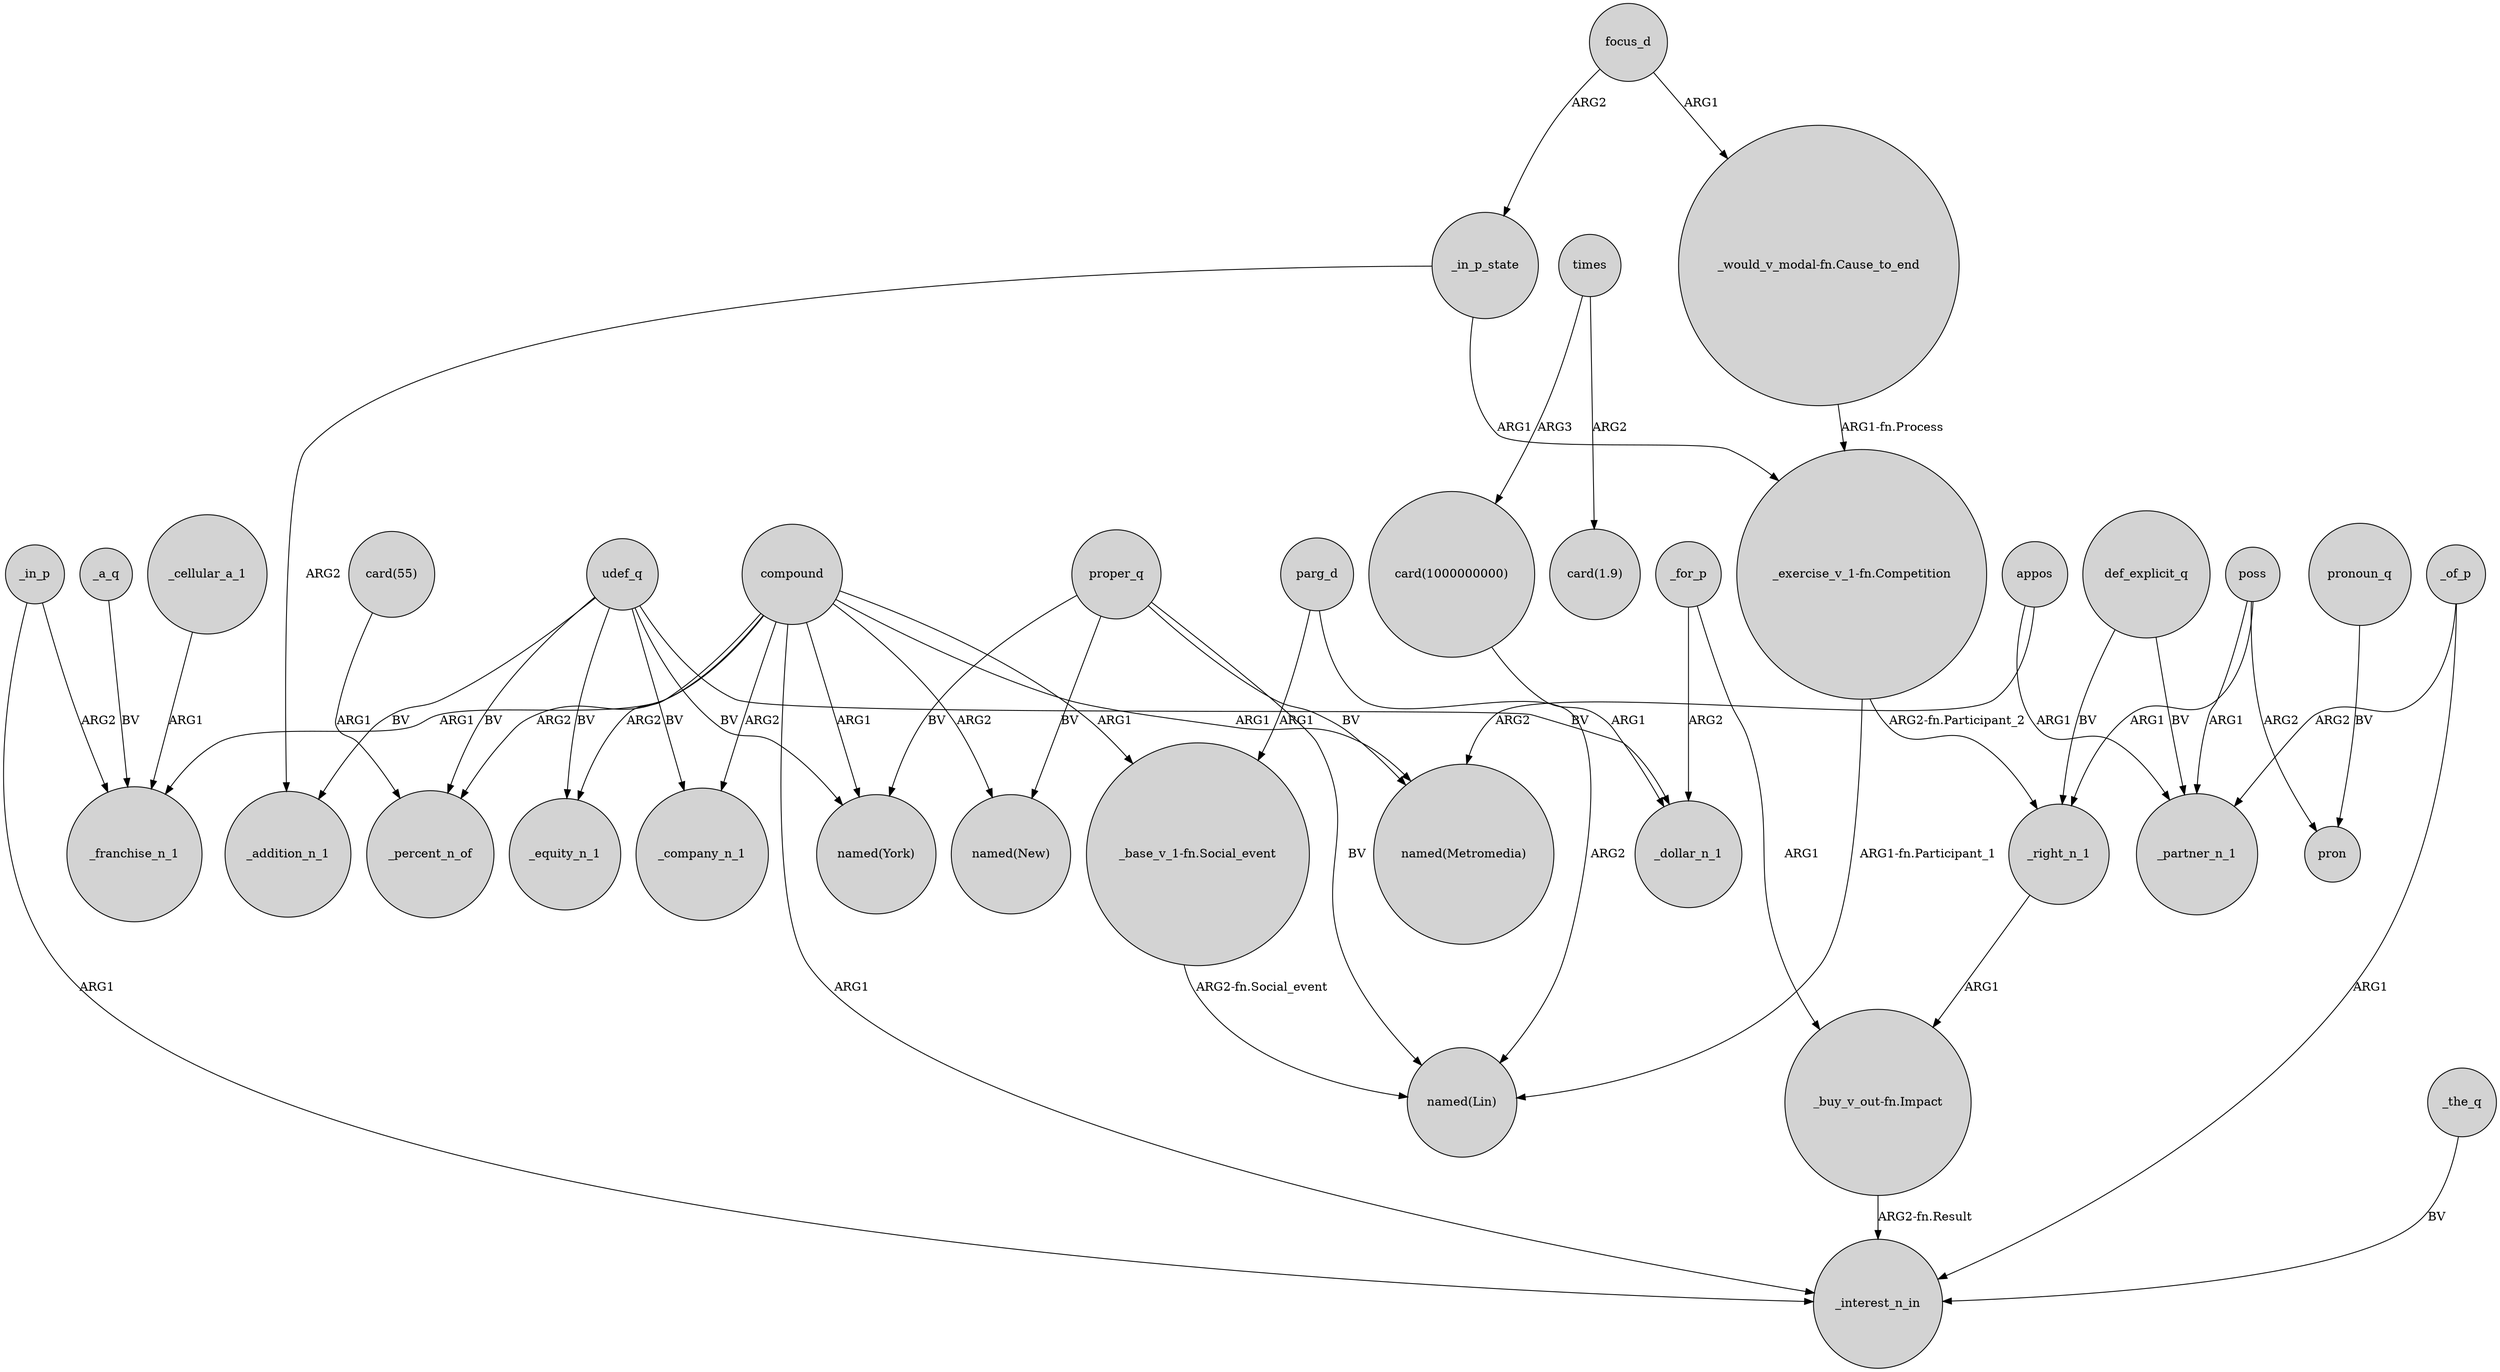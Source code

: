 digraph {
	node [shape=circle style=filled]
	"card(1000000000)" -> _dollar_n_1 [label=ARG1]
	"_exercise_v_1-fn.Competition" -> "named(Lin)" [label="ARG1-fn.Participant_1"]
	_right_n_1 -> "_buy_v_out-fn.Impact" [label=ARG1]
	focus_d -> _in_p_state [label=ARG2]
	_cellular_a_1 -> _franchise_n_1 [label=ARG1]
	"_would_v_modal-fn.Cause_to_end" -> "_exercise_v_1-fn.Competition" [label="ARG1-fn.Process"]
	"_exercise_v_1-fn.Competition" -> _right_n_1 [label="ARG2-fn.Participant_2"]
	def_explicit_q -> _right_n_1 [label=BV]
	_for_p -> "_buy_v_out-fn.Impact" [label=ARG1]
	compound -> _company_n_1 [label=ARG2]
	compound -> "named(New)" [label=ARG2]
	udef_q -> _company_n_1 [label=BV]
	proper_q -> "named(New)" [label=BV]
	proper_q -> "named(Lin)" [label=BV]
	udef_q -> _equity_n_1 [label=BV]
	compound -> _interest_n_in [label=ARG1]
	"card(55)" -> _percent_n_of [label=ARG1]
	udef_q -> _addition_n_1 [label=BV]
	compound -> _equity_n_1 [label=ARG2]
	times -> "card(1000000000)" [label=ARG3]
	proper_q -> "named(Metromedia)" [label=BV]
	_of_p -> _partner_n_1 [label=ARG2]
	_in_p -> _interest_n_in [label=ARG1]
	proper_q -> "named(York)" [label=BV]
	"_buy_v_out-fn.Impact" -> _interest_n_in [label="ARG2-fn.Result"]
	parg_d -> "named(Lin)" [label=ARG2]
	_in_p -> _franchise_n_1 [label=ARG2]
	pronoun_q -> pron [label=BV]
	poss -> pron [label=ARG2]
	udef_q -> _percent_n_of [label=BV]
	"_base_v_1-fn.Social_event" -> "named(Lin)" [label="ARG2-fn.Social_event"]
	_the_q -> _interest_n_in [label=BV]
	_for_p -> _dollar_n_1 [label=ARG2]
	compound -> _percent_n_of [label=ARG2]
	times -> "card(1.9)" [label=ARG2]
	udef_q -> _dollar_n_1 [label=BV]
	def_explicit_q -> _partner_n_1 [label=BV]
	compound -> "_base_v_1-fn.Social_event" [label=ARG1]
	udef_q -> "named(York)" [label=BV]
	_of_p -> _interest_n_in [label=ARG1]
	appos -> _partner_n_1 [label=ARG1]
	compound -> "named(Metromedia)" [label=ARG1]
	parg_d -> "_base_v_1-fn.Social_event" [label=ARG1]
	_in_p_state -> _addition_n_1 [label=ARG2]
	poss -> _partner_n_1 [label=ARG1]
	poss -> _right_n_1 [label=ARG1]
	_a_q -> _franchise_n_1 [label=BV]
	appos -> "named(Metromedia)" [label=ARG2]
	focus_d -> "_would_v_modal-fn.Cause_to_end" [label=ARG1]
	compound -> "named(York)" [label=ARG1]
	compound -> _franchise_n_1 [label=ARG1]
	_in_p_state -> "_exercise_v_1-fn.Competition" [label=ARG1]
}
